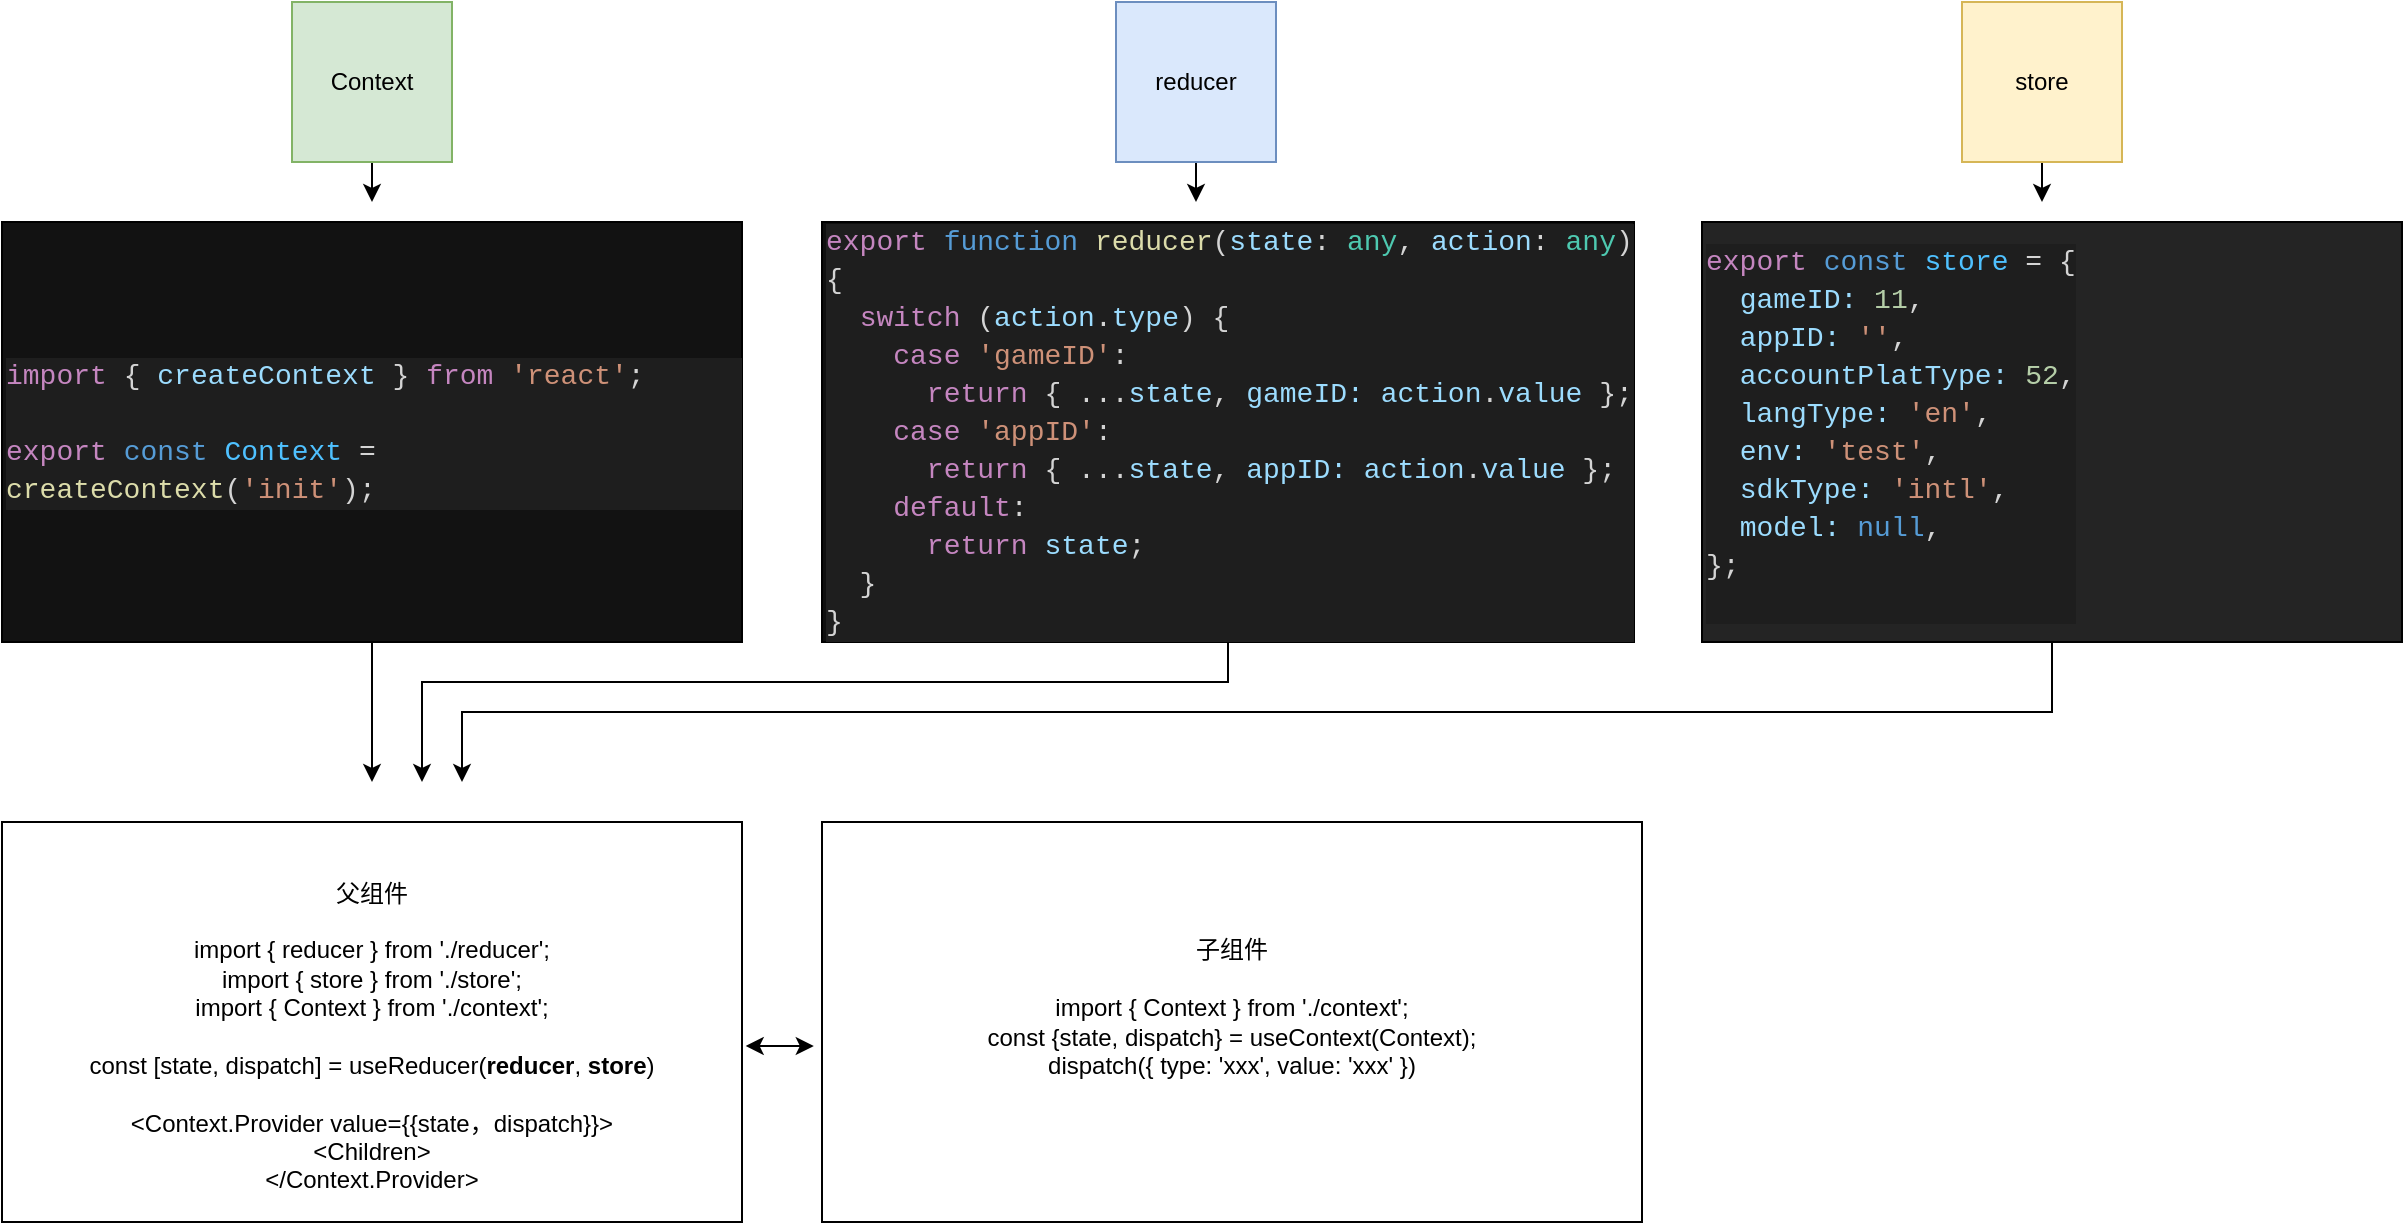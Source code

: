 <mxfile version="17.4.4" type="github">
  <diagram id="m290UNyLzOcbofIc1KVv" name="Page-1">
    <mxGraphModel dx="2249" dy="754" grid="1" gridSize="10" guides="1" tooltips="1" connect="1" arrows="1" fold="1" page="1" pageScale="1" pageWidth="827" pageHeight="1169" math="0" shadow="0">
      <root>
        <mxCell id="0" />
        <mxCell id="1" parent="0" />
        <mxCell id="d0BUJUt-M7fwxduHEvuQ-17" style="edgeStyle=orthogonalEdgeStyle;rounded=0;orthogonalLoop=1;jettySize=auto;html=1;exitX=0.5;exitY=1;exitDx=0;exitDy=0;" parent="1" source="d0BUJUt-M7fwxduHEvuQ-1" edge="1">
          <mxGeometry relative="1" as="geometry">
            <mxPoint x="427" y="220" as="targetPoint" />
          </mxGeometry>
        </mxCell>
        <mxCell id="d0BUJUt-M7fwxduHEvuQ-1" value="reducer" style="whiteSpace=wrap;html=1;aspect=fixed;fillColor=#dae8fc;strokeColor=#6c8ebf;" parent="1" vertex="1">
          <mxGeometry x="387" y="120" width="80" height="80" as="geometry" />
        </mxCell>
        <mxCell id="d0BUJUt-M7fwxduHEvuQ-11" style="edgeStyle=orthogonalEdgeStyle;rounded=0;orthogonalLoop=1;jettySize=auto;html=1;exitX=0.5;exitY=1;exitDx=0;exitDy=0;" parent="1" source="d0BUJUt-M7fwxduHEvuQ-2" edge="1">
          <mxGeometry relative="1" as="geometry">
            <mxPoint x="850" y="220" as="targetPoint" />
          </mxGeometry>
        </mxCell>
        <mxCell id="d0BUJUt-M7fwxduHEvuQ-2" value="store" style="whiteSpace=wrap;html=1;aspect=fixed;fillColor=#fff2cc;strokeColor=#d6b656;" parent="1" vertex="1">
          <mxGeometry x="810" y="120" width="80" height="80" as="geometry" />
        </mxCell>
        <mxCell id="d0BUJUt-M7fwxduHEvuQ-6" style="edgeStyle=orthogonalEdgeStyle;rounded=0;orthogonalLoop=1;jettySize=auto;html=1;exitX=0.5;exitY=1;exitDx=0;exitDy=0;" parent="1" source="d0BUJUt-M7fwxduHEvuQ-3" edge="1">
          <mxGeometry relative="1" as="geometry">
            <mxPoint x="15" y="220" as="targetPoint" />
          </mxGeometry>
        </mxCell>
        <mxCell id="d0BUJUt-M7fwxduHEvuQ-3" value="Context" style="whiteSpace=wrap;html=1;aspect=fixed;fillColor=#d5e8d4;strokeColor=#82b366;" parent="1" vertex="1">
          <mxGeometry x="-25" y="120" width="80" height="80" as="geometry" />
        </mxCell>
        <mxCell id="jBV2tDPOlEG2usraaHUX-2" style="edgeStyle=orthogonalEdgeStyle;rounded=0;orthogonalLoop=1;jettySize=auto;html=1;exitX=0.5;exitY=1;exitDx=0;exitDy=0;" edge="1" parent="1" source="d0BUJUt-M7fwxduHEvuQ-4">
          <mxGeometry relative="1" as="geometry">
            <mxPoint x="15" y="510" as="targetPoint" />
          </mxGeometry>
        </mxCell>
        <mxCell id="d0BUJUt-M7fwxduHEvuQ-4" value="&lt;div style=&quot;color: rgb(212 , 212 , 212) ; background-color: rgb(30 , 30 , 30) ; font-family: &amp;#34;consolas&amp;#34; , &amp;#34;courier new&amp;#34; , monospace ; font-size: 14px ; line-height: 19px&quot;&gt;&lt;div&gt;&lt;span style=&quot;color: #c586c0&quot;&gt;import&lt;/span&gt; { &lt;span style=&quot;color: #9cdcfe&quot;&gt;createContext&lt;/span&gt; } &lt;span style=&quot;color: #c586c0&quot;&gt;from&lt;/span&gt; &lt;span style=&quot;color: #ce9178&quot;&gt;&#39;react&#39;&lt;/span&gt;;&lt;/div&gt;&lt;br&gt;&lt;div&gt;&lt;span style=&quot;color: #c586c0&quot;&gt;export&lt;/span&gt; &lt;span style=&quot;color: #569cd6&quot;&gt;const&lt;/span&gt; &lt;span style=&quot;color: #4fc1ff&quot;&gt;Context&lt;/span&gt; = &lt;span style=&quot;color: #dcdcaa&quot;&gt;createContext&lt;/span&gt;(&lt;span style=&quot;color: #ce9178&quot;&gt;&#39;init&#39;&lt;/span&gt;);&lt;/div&gt;&lt;/div&gt;" style="rounded=0;whiteSpace=wrap;html=1;align=left;fillColor=#121212;" parent="1" vertex="1">
          <mxGeometry x="-170" y="230" width="370" height="210" as="geometry" />
        </mxCell>
        <mxCell id="d0BUJUt-M7fwxduHEvuQ-5" value="&lt;br&gt;父组件&lt;br&gt;&lt;br&gt;&lt;div&gt;import { reducer } from &#39;./reducer&#39;;&lt;/div&gt;&lt;div&gt;import { store } from &#39;./store&#39;;&lt;/div&gt;&lt;div&gt;import { Context } from &#39;./context&#39;;&lt;/div&gt;&lt;div&gt;&lt;br&gt;&lt;/div&gt;&lt;div&gt;const [state, dispatch] = useReducer(&lt;b&gt;reducer&lt;/b&gt;,&amp;nbsp;&lt;b&gt;store&lt;/b&gt;)&lt;br&gt;&lt;/div&gt;&lt;br&gt;&amp;lt;Context.Provider value={{state，dispatch}}&amp;gt;&lt;br&gt;&amp;lt;Children&amp;gt;&lt;br&gt;&amp;lt;/Context.Provider&amp;gt;" style="rounded=0;whiteSpace=wrap;html=1;" parent="1" vertex="1">
          <mxGeometry x="-170" y="530" width="370" height="200" as="geometry" />
        </mxCell>
        <mxCell id="jBV2tDPOlEG2usraaHUX-3" style="edgeStyle=orthogonalEdgeStyle;rounded=0;orthogonalLoop=1;jettySize=auto;html=1;exitX=0.5;exitY=1;exitDx=0;exitDy=0;" edge="1" parent="1" source="d0BUJUt-M7fwxduHEvuQ-13">
          <mxGeometry relative="1" as="geometry">
            <mxPoint x="40" y="510" as="targetPoint" />
            <Array as="points">
              <mxPoint x="443" y="460" />
              <mxPoint x="40" y="460" />
            </Array>
          </mxGeometry>
        </mxCell>
        <mxCell id="d0BUJUt-M7fwxduHEvuQ-13" value="&lt;div style=&quot;color: rgb(212 , 212 , 212) ; background-color: rgb(30 , 30 , 30) ; font-family: &amp;#34;consolas&amp;#34; , &amp;#34;courier new&amp;#34; , monospace ; font-size: 14px ; line-height: 19px&quot;&gt;&lt;div style=&quot;font-family: &amp;#34;consolas&amp;#34; , &amp;#34;courier new&amp;#34; , monospace ; line-height: 19px&quot;&gt;&lt;div&gt;&lt;span style=&quot;color: #c586c0&quot;&gt;export&lt;/span&gt; &lt;span style=&quot;color: #569cd6&quot;&gt;function&lt;/span&gt; &lt;span style=&quot;color: #dcdcaa&quot;&gt;reducer&lt;/span&gt;(&lt;span style=&quot;color: #9cdcfe&quot;&gt;state&lt;/span&gt;: &lt;span style=&quot;color: #4ec9b0&quot;&gt;any&lt;/span&gt;, &lt;span style=&quot;color: #9cdcfe&quot;&gt;action&lt;/span&gt;: &lt;span style=&quot;color: #4ec9b0&quot;&gt;any&lt;/span&gt;) {&lt;/div&gt;&lt;div&gt;&amp;nbsp; &lt;span style=&quot;color: #c586c0&quot;&gt;switch&lt;/span&gt; (&lt;span style=&quot;color: #9cdcfe&quot;&gt;action&lt;/span&gt;.&lt;span style=&quot;color: #9cdcfe&quot;&gt;type&lt;/span&gt;) {&lt;/div&gt;&lt;div&gt;&amp;nbsp; &amp;nbsp; &lt;span style=&quot;color: #c586c0&quot;&gt;case&lt;/span&gt; &lt;span style=&quot;color: #ce9178&quot;&gt;&#39;gameID&#39;&lt;/span&gt;:&lt;/div&gt;&lt;div&gt;&amp;nbsp; &amp;nbsp; &amp;nbsp; &lt;span style=&quot;color: #c586c0&quot;&gt;return&lt;/span&gt; { ...&lt;span style=&quot;color: #9cdcfe&quot;&gt;state&lt;/span&gt;, &lt;span style=&quot;color: #9cdcfe&quot;&gt;gameID&lt;/span&gt;&lt;span style=&quot;color: #9cdcfe&quot;&gt;:&lt;/span&gt; &lt;span style=&quot;color: #9cdcfe&quot;&gt;action&lt;/span&gt;.&lt;span style=&quot;color: #9cdcfe&quot;&gt;value&lt;/span&gt; };&lt;/div&gt;&lt;div&gt;&amp;nbsp; &amp;nbsp; &lt;span style=&quot;color: #c586c0&quot;&gt;case&lt;/span&gt; &lt;span style=&quot;color: #ce9178&quot;&gt;&#39;appID&#39;&lt;/span&gt;:&lt;/div&gt;&lt;div&gt;&amp;nbsp; &amp;nbsp; &amp;nbsp; &lt;span style=&quot;color: #c586c0&quot;&gt;return&lt;/span&gt; { ...&lt;span style=&quot;color: #9cdcfe&quot;&gt;state&lt;/span&gt;, &lt;span style=&quot;color: #9cdcfe&quot;&gt;appID&lt;/span&gt;&lt;span style=&quot;color: #9cdcfe&quot;&gt;:&lt;/span&gt; &lt;span style=&quot;color: #9cdcfe&quot;&gt;action&lt;/span&gt;.&lt;span style=&quot;color: #9cdcfe&quot;&gt;value&lt;/span&gt; };&lt;/div&gt;&lt;div&gt;&amp;nbsp; &amp;nbsp; &lt;span style=&quot;color: #c586c0&quot;&gt;default&lt;/span&gt;:&lt;/div&gt;&lt;div&gt;&amp;nbsp; &amp;nbsp; &amp;nbsp; &lt;span style=&quot;color: #c586c0&quot;&gt;return&lt;/span&gt; &lt;span style=&quot;color: #9cdcfe&quot;&gt;state&lt;/span&gt;;&lt;/div&gt;&lt;div&gt;&amp;nbsp; }&lt;/div&gt;&lt;div&gt;}&lt;/div&gt;&lt;/div&gt;&lt;/div&gt;" style="rounded=0;whiteSpace=wrap;html=1;align=left;fillColor=#0F0F0F;" parent="1" vertex="1">
          <mxGeometry x="240" y="230" width="406" height="210" as="geometry" />
        </mxCell>
        <mxCell id="jBV2tDPOlEG2usraaHUX-4" style="edgeStyle=orthogonalEdgeStyle;rounded=0;orthogonalLoop=1;jettySize=auto;html=1;exitX=0.5;exitY=1;exitDx=0;exitDy=0;" edge="1" parent="1" source="d0BUJUt-M7fwxduHEvuQ-15">
          <mxGeometry relative="1" as="geometry">
            <mxPoint x="60" y="510" as="targetPoint" />
            <Array as="points">
              <mxPoint x="855" y="475" />
              <mxPoint x="60" y="475" />
              <mxPoint x="60" y="510" />
            </Array>
          </mxGeometry>
        </mxCell>
        <mxCell id="d0BUJUt-M7fwxduHEvuQ-15" value="&lt;div style=&quot;color: rgb(212 , 212 , 212) ; background-color: rgb(30 , 30 , 30) ; font-family: &amp;#34;consolas&amp;#34; , &amp;#34;courier new&amp;#34; , monospace ; font-size: 14px ; line-height: 19px&quot;&gt;&lt;div style=&quot;font-family: &amp;#34;consolas&amp;#34; , &amp;#34;courier new&amp;#34; , monospace ; line-height: 19px&quot;&gt;&lt;div&gt;&lt;span style=&quot;color: #c586c0&quot;&gt;export&lt;/span&gt; &lt;span style=&quot;color: #569cd6&quot;&gt;const&lt;/span&gt; &lt;span style=&quot;color: #4fc1ff&quot;&gt;store&lt;/span&gt; = {&lt;/div&gt;&lt;div&gt;&amp;nbsp; &lt;span style=&quot;color: #9cdcfe&quot;&gt;gameID&lt;/span&gt;&lt;span style=&quot;color: #9cdcfe&quot;&gt;:&lt;/span&gt; &lt;span style=&quot;color: #b5cea8&quot;&gt;11&lt;/span&gt;,&lt;/div&gt;&lt;div&gt;&amp;nbsp; &lt;span style=&quot;color: #9cdcfe&quot;&gt;appID&lt;/span&gt;&lt;span style=&quot;color: #9cdcfe&quot;&gt;:&lt;/span&gt; &lt;span style=&quot;color: #ce9178&quot;&gt;&#39;&#39;&lt;/span&gt;,&lt;/div&gt;&lt;div&gt;&amp;nbsp; &lt;span style=&quot;color: #9cdcfe&quot;&gt;accountPlatType&lt;/span&gt;&lt;span style=&quot;color: #9cdcfe&quot;&gt;:&lt;/span&gt; &lt;span style=&quot;color: #b5cea8&quot;&gt;52&lt;/span&gt;,&lt;/div&gt;&lt;div&gt;&amp;nbsp; &lt;span style=&quot;color: #9cdcfe&quot;&gt;langType&lt;/span&gt;&lt;span style=&quot;color: #9cdcfe&quot;&gt;:&lt;/span&gt; &lt;span style=&quot;color: #ce9178&quot;&gt;&#39;en&#39;&lt;/span&gt;,&lt;/div&gt;&lt;div&gt;&amp;nbsp; &lt;span style=&quot;color: #9cdcfe&quot;&gt;env&lt;/span&gt;&lt;span style=&quot;color: #9cdcfe&quot;&gt;:&lt;/span&gt; &lt;span style=&quot;color: #ce9178&quot;&gt;&#39;test&#39;&lt;/span&gt;,&lt;/div&gt;&lt;div&gt;&amp;nbsp; &lt;span style=&quot;color: #9cdcfe&quot;&gt;sdkType&lt;/span&gt;&lt;span style=&quot;color: #9cdcfe&quot;&gt;:&lt;/span&gt; &lt;span style=&quot;color: #ce9178&quot;&gt;&#39;intl&#39;&lt;/span&gt;,&lt;/div&gt;&lt;div&gt;&amp;nbsp; &lt;span style=&quot;color: #9cdcfe&quot;&gt;model&lt;/span&gt;&lt;span style=&quot;color: #9cdcfe&quot;&gt;:&lt;/span&gt; &lt;span style=&quot;color: #569cd6&quot;&gt;null&lt;/span&gt;,&lt;/div&gt;&lt;div&gt;};&lt;/div&gt;&lt;br&gt;&lt;/div&gt;&lt;/div&gt;" style="rounded=0;whiteSpace=wrap;html=1;align=left;fillColor=#242424;" parent="1" vertex="1">
          <mxGeometry x="680" y="230" width="350" height="210" as="geometry" />
        </mxCell>
        <mxCell id="d0BUJUt-M7fwxduHEvuQ-20" value="子组件&lt;br&gt;&lt;br&gt;&lt;div&gt;import { Context } from &#39;./context&#39;;&lt;/div&gt;&lt;div&gt;const {state, dispatch} = useContext(Context);&lt;/div&gt;&lt;div&gt;dispatch({ type: &#39;xxx&#39;, value: &#39;xxx&#39; })&lt;br&gt;&lt;/div&gt;&lt;div&gt;&lt;br&gt;&lt;/div&gt;" style="rounded=0;whiteSpace=wrap;html=1;fillColor=#FFFFFF;" parent="1" vertex="1">
          <mxGeometry x="240" y="530" width="410" height="200" as="geometry" />
        </mxCell>
        <mxCell id="jBV2tDPOlEG2usraaHUX-5" value="" style="endArrow=classic;startArrow=classic;html=1;rounded=0;exitX=1.005;exitY=0.56;exitDx=0;exitDy=0;exitPerimeter=0;entryX=-0.01;entryY=0.56;entryDx=0;entryDy=0;entryPerimeter=0;" edge="1" parent="1" source="d0BUJUt-M7fwxduHEvuQ-5" target="d0BUJUt-M7fwxduHEvuQ-20">
          <mxGeometry width="50" height="50" relative="1" as="geometry">
            <mxPoint x="210" y="640" as="sourcePoint" />
            <mxPoint x="230" y="640" as="targetPoint" />
            <Array as="points" />
          </mxGeometry>
        </mxCell>
      </root>
    </mxGraphModel>
  </diagram>
</mxfile>
